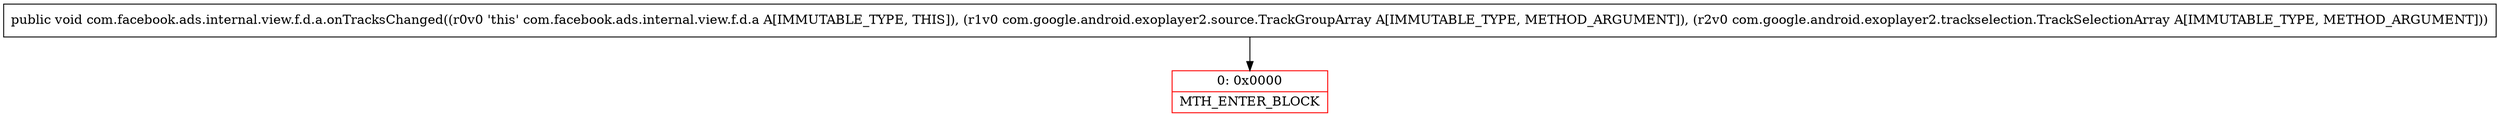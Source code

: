 digraph "CFG forcom.facebook.ads.internal.view.f.d.a.onTracksChanged(Lcom\/google\/android\/exoplayer2\/source\/TrackGroupArray;Lcom\/google\/android\/exoplayer2\/trackselection\/TrackSelectionArray;)V" {
subgraph cluster_Region_1046707131 {
label = "R(0)";
node [shape=record,color=blue];
}
Node_0 [shape=record,color=red,label="{0\:\ 0x0000|MTH_ENTER_BLOCK\l}"];
MethodNode[shape=record,label="{public void com.facebook.ads.internal.view.f.d.a.onTracksChanged((r0v0 'this' com.facebook.ads.internal.view.f.d.a A[IMMUTABLE_TYPE, THIS]), (r1v0 com.google.android.exoplayer2.source.TrackGroupArray A[IMMUTABLE_TYPE, METHOD_ARGUMENT]), (r2v0 com.google.android.exoplayer2.trackselection.TrackSelectionArray A[IMMUTABLE_TYPE, METHOD_ARGUMENT])) }"];
MethodNode -> Node_0;
}


